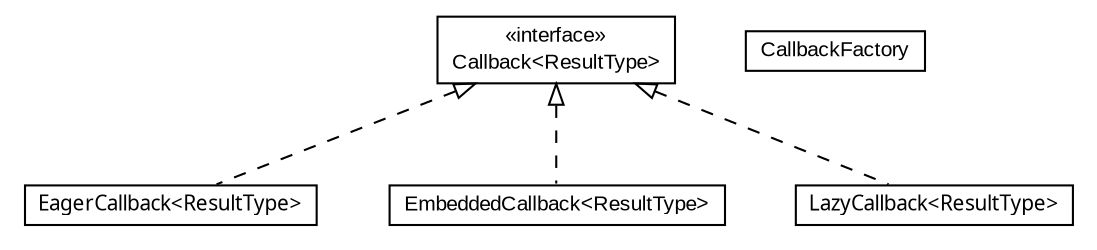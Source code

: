 #!/usr/local/bin/dot
#
# Class diagram 
# Generated by UMLGraph version 5.1 (http://www.umlgraph.org/)
#

digraph G {
	edge [fontname="arial",fontsize=10,labelfontname="arial",labelfontsize=10];
	node [fontname="arial",fontsize=10,shape=plaintext];
	nodesep=0.25;
	ranksep=0.5;
	// io.nextweb.operations.callbacks.Callback<ResultType>
	c182 [label=<<table title="io.nextweb.operations.callbacks.Callback" border="0" cellborder="1" cellspacing="0" cellpadding="2" port="p" href="./Callback.html">
		<tr><td><table border="0" cellspacing="0" cellpadding="1">
<tr><td align="center" balign="center"> &#171;interface&#187; </td></tr>
<tr><td align="center" balign="center"> Callback&lt;ResultType&gt; </td></tr>
		</table></td></tr>
		</table>>, fontname="arial", fontcolor="black", fontsize=10.0];
	// io.nextweb.operations.callbacks.CallbackFactory
	c183 [label=<<table title="io.nextweb.operations.callbacks.CallbackFactory" border="0" cellborder="1" cellspacing="0" cellpadding="2" port="p" href="./CallbackFactory.html">
		<tr><td><table border="0" cellspacing="0" cellpadding="1">
<tr><td align="center" balign="center"> CallbackFactory </td></tr>
		</table></td></tr>
		</table>>, fontname="arial", fontcolor="black", fontsize=10.0];
	// io.nextweb.operations.callbacks.EagerCallback<ResultType>
	c184 [label=<<table title="io.nextweb.operations.callbacks.EagerCallback" border="0" cellborder="1" cellspacing="0" cellpadding="2" port="p" href="./EagerCallback.html">
		<tr><td><table border="0" cellspacing="0" cellpadding="1">
<tr><td align="center" balign="center"><font face="ariali"> EagerCallback&lt;ResultType&gt; </font></td></tr>
		</table></td></tr>
		</table>>, fontname="arial", fontcolor="black", fontsize=10.0];
	// io.nextweb.operations.callbacks.EmbeddedCallback<ResultType>
	c185 [label=<<table title="io.nextweb.operations.callbacks.EmbeddedCallback" border="0" cellborder="1" cellspacing="0" cellpadding="2" port="p" href="./EmbeddedCallback.html">
		<tr><td><table border="0" cellspacing="0" cellpadding="1">
<tr><td align="center" balign="center"> EmbeddedCallback&lt;ResultType&gt; </td></tr>
		</table></td></tr>
		</table>>, fontname="arial", fontcolor="black", fontsize=10.0];
	// io.nextweb.operations.callbacks.LazyCallback<ResultType>
	c186 [label=<<table title="io.nextweb.operations.callbacks.LazyCallback" border="0" cellborder="1" cellspacing="0" cellpadding="2" port="p" href="./LazyCallback.html">
		<tr><td><table border="0" cellspacing="0" cellpadding="1">
<tr><td align="center" balign="center"><font face="ariali"> LazyCallback&lt;ResultType&gt; </font></td></tr>
		</table></td></tr>
		</table>>, fontname="arial", fontcolor="black", fontsize=10.0];
	//io.nextweb.operations.callbacks.EagerCallback<ResultType> implements io.nextweb.operations.callbacks.Callback<ResultType>
	c182:p -> c184:p [dir=back,arrowtail=empty,style=dashed];
	//io.nextweb.operations.callbacks.EmbeddedCallback<ResultType> implements io.nextweb.operations.callbacks.Callback<ResultType>
	c182:p -> c185:p [dir=back,arrowtail=empty,style=dashed];
	//io.nextweb.operations.callbacks.LazyCallback<ResultType> implements io.nextweb.operations.callbacks.Callback<ResultType>
	c182:p -> c186:p [dir=back,arrowtail=empty,style=dashed];
}


